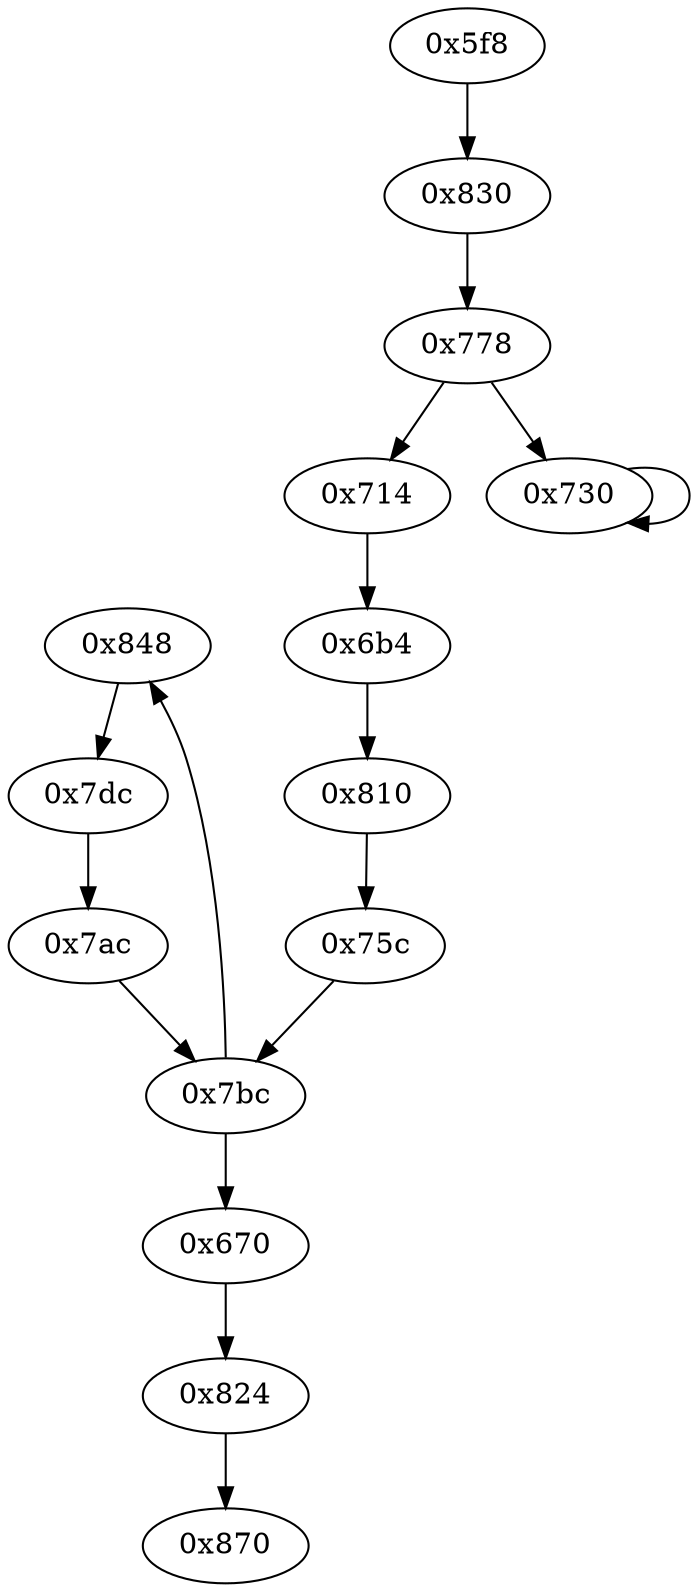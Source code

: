 digraph "" {
	"0x848"	 [opcode="[u'ldr', u'ldr', u'smull', u'asr', u'add', u'add', u'sub', u'str', u'ldr', u'b']"];
	"0x7dc"	 [opcode="[u'ldr', u'ldr', u'add', u'add', u'str', u'ldr', u'ldr', u'smull', u'asr', u'add', u'str', u'ldr', u'b']"];
	"0x848" -> "0x7dc";
	"0x7ac"	 [opcode="[u'ldr', u'ldr', u'mov', u'b']"];
	"0x7bc"	 [opcode="[u'str', u'str', u'ldr', u'ldr', u'ldr', u'cmp', u'mov', u'b']"];
	"0x7ac" -> "0x7bc";
	"0x714"	 [opcode="[u'ldr', u'str', u'ldr', u'b']"];
	"0x6b4"	 [opcode="[u'ldr', u'ldr', u'str', u'ldr', u'b']"];
	"0x714" -> "0x6b4";
	"0x810"	 [opcode="[u'ldr', u'ldrb', u'str', u'ldr', u'b']"];
	"0x75c"	 [opcode="[u'ldr', u'mov', u'mov', u'b']"];
	"0x810" -> "0x75c";
	"0x824"	 [opcode="[u'mov', u'mov', u'b']"];
	"0x870"	 [opcode="[u'mov', u'sub', u'pop']"];
	"0x824" -> "0x870";
	"0x6b4" -> "0x810";
	"0x7bc" -> "0x848";
	"0x670"	 [opcode="[u'ldr', u'mov', u'bl', u'ldr', u'b']"];
	"0x7bc" -> "0x670";
	"0x830"	 [opcode="[u'cmp', u'mov', u'mov', u'strb', u'ldr', u'b']"];
	"0x778"	 [opcode="[u'ldrb', u'ldr', u'ldr', u'cmp', u'mov', u'b']"];
	"0x830" -> "0x778";
	"0x670" -> "0x824";
	"0x75c" -> "0x7bc";
	"0x730"	 [opcode="[u'ldr', u'cmp', u'mov', u'mov', u'b']"];
	"0x730" -> "0x730";
	"0x778" -> "0x714";
	"0x778" -> "0x730";
	"0x7dc" -> "0x7ac";
	"0x5f8"	 [opcode="[u'push', u'add', u'sub', u'mov', u'add', u'ldr', u'str', u'ldr', u'ldr', u'ldr', u'add', u'b']"];
	"0x5f8" -> "0x830";
}
